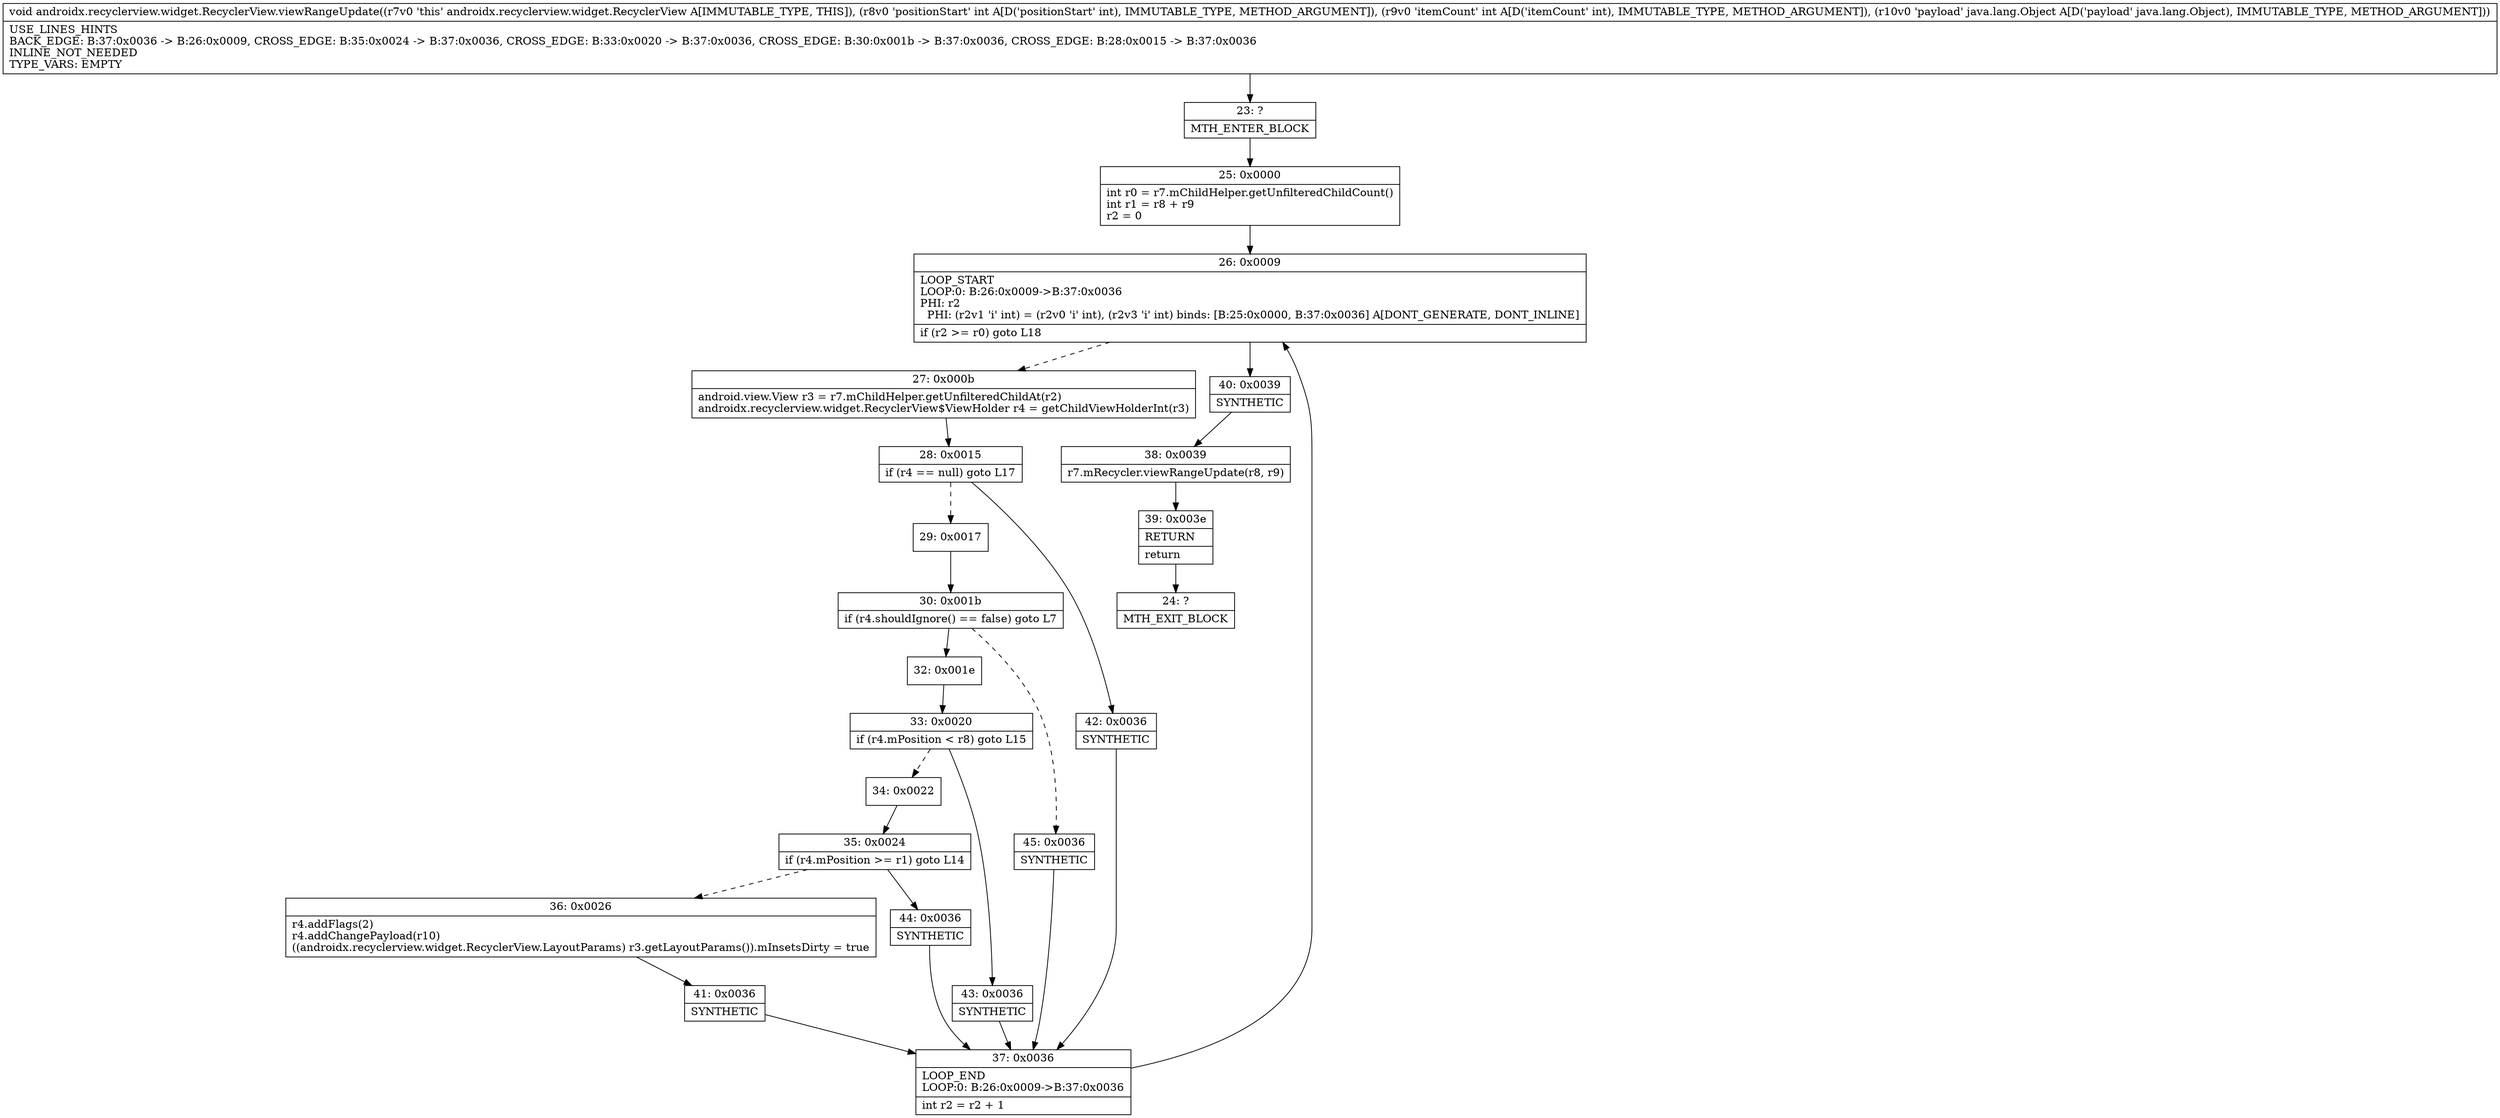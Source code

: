 digraph "CFG forandroidx.recyclerview.widget.RecyclerView.viewRangeUpdate(IILjava\/lang\/Object;)V" {
Node_23 [shape=record,label="{23\:\ ?|MTH_ENTER_BLOCK\l}"];
Node_25 [shape=record,label="{25\:\ 0x0000|int r0 = r7.mChildHelper.getUnfilteredChildCount()\lint r1 = r8 + r9\lr2 = 0\l}"];
Node_26 [shape=record,label="{26\:\ 0x0009|LOOP_START\lLOOP:0: B:26:0x0009\-\>B:37:0x0036\lPHI: r2 \l  PHI: (r2v1 'i' int) = (r2v0 'i' int), (r2v3 'i' int) binds: [B:25:0x0000, B:37:0x0036] A[DONT_GENERATE, DONT_INLINE]\l|if (r2 \>= r0) goto L18\l}"];
Node_27 [shape=record,label="{27\:\ 0x000b|android.view.View r3 = r7.mChildHelper.getUnfilteredChildAt(r2)\landroidx.recyclerview.widget.RecyclerView$ViewHolder r4 = getChildViewHolderInt(r3)\l}"];
Node_28 [shape=record,label="{28\:\ 0x0015|if (r4 == null) goto L17\l}"];
Node_29 [shape=record,label="{29\:\ 0x0017}"];
Node_30 [shape=record,label="{30\:\ 0x001b|if (r4.shouldIgnore() == false) goto L7\l}"];
Node_32 [shape=record,label="{32\:\ 0x001e}"];
Node_33 [shape=record,label="{33\:\ 0x0020|if (r4.mPosition \< r8) goto L15\l}"];
Node_34 [shape=record,label="{34\:\ 0x0022}"];
Node_35 [shape=record,label="{35\:\ 0x0024|if (r4.mPosition \>= r1) goto L14\l}"];
Node_36 [shape=record,label="{36\:\ 0x0026|r4.addFlags(2)\lr4.addChangePayload(r10)\l((androidx.recyclerview.widget.RecyclerView.LayoutParams) r3.getLayoutParams()).mInsetsDirty = true\l}"];
Node_41 [shape=record,label="{41\:\ 0x0036|SYNTHETIC\l}"];
Node_37 [shape=record,label="{37\:\ 0x0036|LOOP_END\lLOOP:0: B:26:0x0009\-\>B:37:0x0036\l|int r2 = r2 + 1\l}"];
Node_44 [shape=record,label="{44\:\ 0x0036|SYNTHETIC\l}"];
Node_43 [shape=record,label="{43\:\ 0x0036|SYNTHETIC\l}"];
Node_45 [shape=record,label="{45\:\ 0x0036|SYNTHETIC\l}"];
Node_42 [shape=record,label="{42\:\ 0x0036|SYNTHETIC\l}"];
Node_40 [shape=record,label="{40\:\ 0x0039|SYNTHETIC\l}"];
Node_38 [shape=record,label="{38\:\ 0x0039|r7.mRecycler.viewRangeUpdate(r8, r9)\l}"];
Node_39 [shape=record,label="{39\:\ 0x003e|RETURN\l|return\l}"];
Node_24 [shape=record,label="{24\:\ ?|MTH_EXIT_BLOCK\l}"];
MethodNode[shape=record,label="{void androidx.recyclerview.widget.RecyclerView.viewRangeUpdate((r7v0 'this' androidx.recyclerview.widget.RecyclerView A[IMMUTABLE_TYPE, THIS]), (r8v0 'positionStart' int A[D('positionStart' int), IMMUTABLE_TYPE, METHOD_ARGUMENT]), (r9v0 'itemCount' int A[D('itemCount' int), IMMUTABLE_TYPE, METHOD_ARGUMENT]), (r10v0 'payload' java.lang.Object A[D('payload' java.lang.Object), IMMUTABLE_TYPE, METHOD_ARGUMENT]))  | USE_LINES_HINTS\lBACK_EDGE: B:37:0x0036 \-\> B:26:0x0009, CROSS_EDGE: B:35:0x0024 \-\> B:37:0x0036, CROSS_EDGE: B:33:0x0020 \-\> B:37:0x0036, CROSS_EDGE: B:30:0x001b \-\> B:37:0x0036, CROSS_EDGE: B:28:0x0015 \-\> B:37:0x0036\lINLINE_NOT_NEEDED\lTYPE_VARS: EMPTY\l}"];
MethodNode -> Node_23;Node_23 -> Node_25;
Node_25 -> Node_26;
Node_26 -> Node_27[style=dashed];
Node_26 -> Node_40;
Node_27 -> Node_28;
Node_28 -> Node_29[style=dashed];
Node_28 -> Node_42;
Node_29 -> Node_30;
Node_30 -> Node_32;
Node_30 -> Node_45[style=dashed];
Node_32 -> Node_33;
Node_33 -> Node_34[style=dashed];
Node_33 -> Node_43;
Node_34 -> Node_35;
Node_35 -> Node_36[style=dashed];
Node_35 -> Node_44;
Node_36 -> Node_41;
Node_41 -> Node_37;
Node_37 -> Node_26;
Node_44 -> Node_37;
Node_43 -> Node_37;
Node_45 -> Node_37;
Node_42 -> Node_37;
Node_40 -> Node_38;
Node_38 -> Node_39;
Node_39 -> Node_24;
}

